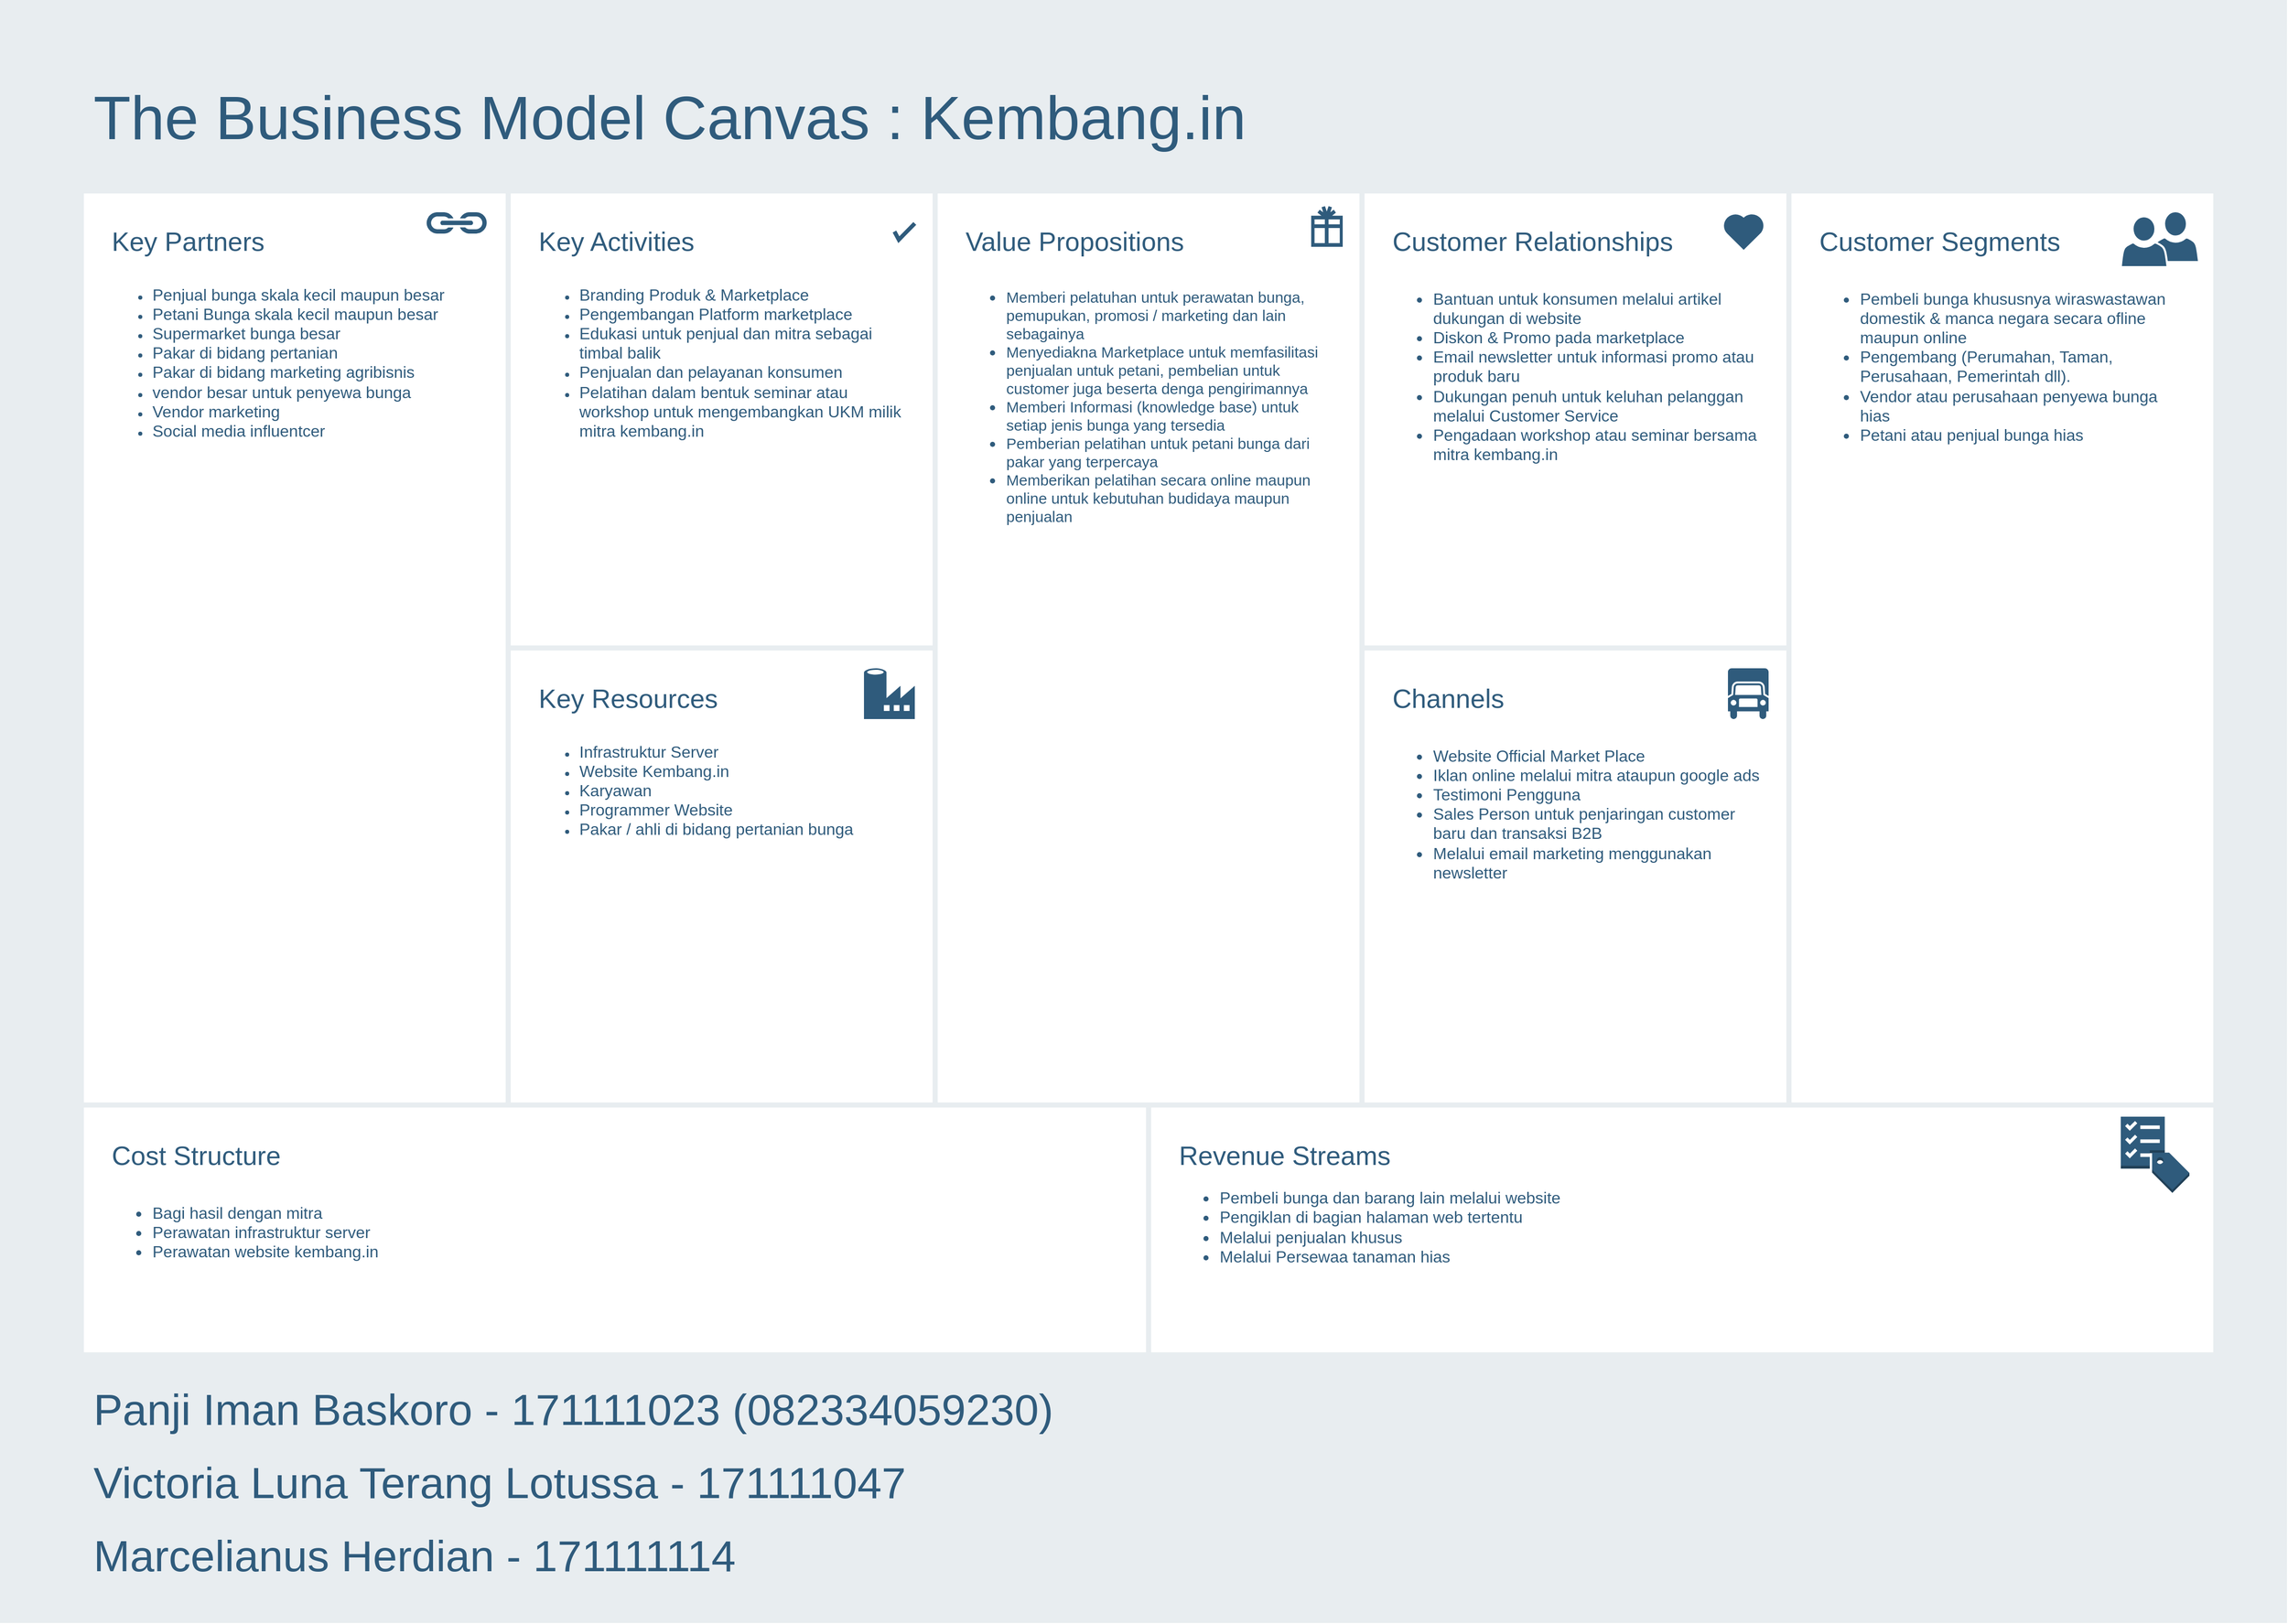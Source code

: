 <mxfile version="12.1.3" type="google" pages="1"><diagram id="07fea595-8f29-1299-0266-81d95cde20df" name="Page-1"><mxGraphModel dx="3254" dy="465" grid="1" gridSize="10" guides="1" tooltips="1" connect="1" arrows="1" fold="1" page="1" pageScale="1" pageWidth="2400" pageHeight="1800" background="#ffffff" math="0" shadow="0"><root><mxCell id="0"/><mxCell id="1" parent="0"/><mxCell id="698" value="" style="rounded=0;whiteSpace=wrap;html=1;shadow=0;labelBackgroundColor=none;strokeColor=none;strokeWidth=3;fillColor=#e8edf0;fontSize=60;fontColor=#2F5B7C;align=left;" parent="1" vertex="1"><mxGeometry x="-2322" y="96" width="2250" height="1598" as="geometry"/></mxCell><mxCell id="699" value="&lt;div style=&quot;font-size: 26px&quot;&gt;&lt;font style=&quot;font-size: 26px&quot;&gt;Customer Relationships&lt;/font&gt;&lt;/div&gt;&lt;div&gt;&lt;br&gt;&lt;/div&gt;&lt;ul style=&quot;font-size: 16px&quot;&gt;&lt;li&gt;&lt;font style=&quot;font-size: 16px&quot;&gt;Bantuan untuk konsumen melalui artikel dukungan di website&lt;/font&gt;&lt;/li&gt;&lt;li&gt;&lt;font style=&quot;font-size: 16px&quot;&gt;Diskon &amp;amp; Promo pada marketplace&lt;/font&gt;&lt;/li&gt;&lt;li&gt;&lt;font style=&quot;font-size: 16px&quot;&gt;Email newsletter untuk informasi promo atau produk baru&lt;/font&gt;&lt;/li&gt;&lt;li&gt;&lt;font style=&quot;font-size: 16px&quot;&gt;Dukungan penuh untuk keluhan pelanggan melalui Customer Service&lt;/font&gt;&lt;/li&gt;&lt;li&gt;&lt;font style=&quot;font-size: 16px&quot;&gt;Pengadaan workshop atau seminar bersama mitra kembang.in&lt;br&gt;&lt;/font&gt;&lt;/li&gt;&lt;/ul&gt;" style="rounded=0;whiteSpace=wrap;html=1;shadow=0;labelBackgroundColor=none;strokeColor=#e8edf0;strokeWidth=5;fillColor=#ffffff;fontSize=12;fontColor=#2F5B7C;align=left;verticalAlign=top;spacing=30;" parent="1" vertex="1"><mxGeometry x="-982" y="284" width="420" height="450" as="geometry"/></mxCell><mxCell id="700" value="&lt;font&gt;&lt;font style=&quot;font-size: 26px&quot;&gt;Key Partners&lt;/font&gt;&lt;br&gt;&lt;/font&gt;&lt;font style=&quot;font-size: 12px&quot;&gt;&lt;br style=&quot;font-size: 12px&quot;&gt;&lt;/font&gt;&lt;ul&gt;&lt;li&gt;&lt;font style=&quot;font-size: 16px&quot;&gt;Penjual bunga skala kecil maupun besar&lt;/font&gt;&lt;/li&gt;&lt;li&gt;&lt;font style=&quot;font-size: 16px&quot;&gt;Petani Bunga skala kecil maupun besar&lt;/font&gt;&lt;/li&gt;&lt;li&gt;&lt;font style=&quot;font-size: 16px&quot;&gt;Supermarket bunga besar&lt;/font&gt;&lt;/li&gt;&lt;li&gt;&lt;font style=&quot;font-size: 16px&quot;&gt;Pakar di bidang pertanian &lt;br&gt;&lt;/font&gt;&lt;/li&gt;&lt;li&gt;&lt;font style=&quot;font-size: 16px&quot;&gt;Pakar di bidang marketing agribisnis&lt;/font&gt;&lt;/li&gt;&lt;li&gt;&lt;font style=&quot;font-size: 16px&quot;&gt;vendor besar untuk penyewa bunga&lt;/font&gt;&lt;/li&gt;&lt;li&gt;&lt;font style=&quot;font-size: 16px&quot;&gt;Vendor marketing&lt;/font&gt;&lt;/li&gt;&lt;li&gt;&lt;font style=&quot;font-size: 16px&quot;&gt;Social media influentcer&lt;br&gt;&lt;/font&gt;&lt;/li&gt;&lt;/ul&gt;&lt;div&gt;&lt;br&gt;&lt;/div&gt;" style="rounded=0;whiteSpace=wrap;html=1;shadow=0;labelBackgroundColor=none;strokeColor=#e8edf0;strokeWidth=5;fillColor=#ffffff;fontSize=12;fontColor=#2F5B7C;align=left;verticalAlign=top;spacing=30;" parent="1" vertex="1"><mxGeometry x="-2242" y="284" width="420" height="900" as="geometry"/></mxCell><mxCell id="701" value="&lt;font&gt;&lt;font style=&quot;font-size: 26px&quot;&gt;Key Activities&lt;/font&gt;&lt;br style=&quot;font-size: 12px&quot;&gt;&lt;/font&gt;&lt;font&gt;&lt;br style=&quot;font-size: 12px&quot;&gt;&lt;/font&gt;&lt;ul&gt;&lt;li&gt;&lt;font style=&quot;font-size: 16px&quot;&gt;Branding Produk &amp;amp; Marketplace &lt;br&gt;&lt;/font&gt;&lt;/li&gt;&lt;li&gt;&lt;font style=&quot;font-size: 16px&quot;&gt;Pengembangan Platform marketplace&lt;/font&gt;&lt;/li&gt;&lt;li&gt;&lt;font style=&quot;font-size: 16px&quot;&gt;Edukasi untuk penjual dan mitra sebagai timbal balik&lt;/font&gt;&lt;/li&gt;&lt;li&gt;&lt;font style=&quot;font-size: 16px&quot;&gt;Penjualan dan pelayanan konsumen&lt;/font&gt;&lt;/li&gt;&lt;li&gt;&lt;font style=&quot;font-size: 16px&quot;&gt;Pelatihan dalam bentuk seminar atau workshop untuk mengembangkan UKM milik mitra kembang.in&lt;br&gt;&lt;/font&gt;&lt;/li&gt;&lt;/ul&gt;&lt;div&gt;&lt;font style=&quot;font-size: 16px&quot;&gt;&lt;br&gt; &lt;/font&gt;&lt;/div&gt;" style="rounded=0;whiteSpace=wrap;html=1;shadow=0;labelBackgroundColor=none;strokeColor=#e8edf0;strokeWidth=5;fillColor=#ffffff;fontSize=12;fontColor=#2F5B7C;align=left;verticalAlign=top;spacing=30;" parent="1" vertex="1"><mxGeometry x="-1822" y="284" width="420" height="450" as="geometry"/></mxCell><mxCell id="702" value="&lt;div&gt;&lt;font style=&quot;font-size: 26px&quot;&gt;Key Resources&lt;/font&gt;&lt;/div&gt;&lt;div&gt;&lt;br&gt;&lt;/div&gt;&lt;ul&gt;&lt;li&gt;&lt;font style=&quot;font-size: 16px&quot;&gt;Infrastruktur Server&lt;/font&gt;&lt;/li&gt;&lt;li&gt;&lt;font style=&quot;font-size: 16px&quot;&gt;Website Kembang.in&lt;/font&gt;&lt;/li&gt;&lt;li&gt;&lt;font style=&quot;font-size: 16px&quot;&gt;Karyawan&amp;nbsp;&lt;/font&gt;&lt;/li&gt;&lt;li&gt;&lt;font style=&quot;font-size: 16px&quot;&gt;Programmer Website&amp;nbsp;&lt;/font&gt;&lt;/li&gt;&lt;li&gt;&lt;font style=&quot;font-size: 16px&quot;&gt;Pakar / ahli di bidang pertanian bunga&lt;/font&gt;&lt;/li&gt;&lt;/ul&gt;" style="rounded=0;whiteSpace=wrap;html=1;shadow=0;labelBackgroundColor=none;strokeColor=#e8edf0;strokeWidth=5;fillColor=#ffffff;fontSize=12;fontColor=#2F5B7C;align=left;verticalAlign=top;spacing=30;" parent="1" vertex="1"><mxGeometry x="-1822" y="734" width="420" height="450" as="geometry"/></mxCell><mxCell id="703" value="&lt;div style=&quot;font-size: 26px&quot;&gt;&lt;font style=&quot;font-size: 26px&quot;&gt;Value Propositions&lt;/font&gt;&lt;/div&gt;&lt;div&gt;&lt;br&gt;&lt;/div&gt;&lt;ul style=&quot;font-size: 15px&quot;&gt;&lt;li&gt;&lt;font style=&quot;font-size: 15px&quot;&gt;Memberi pelatuhan untuk perawatan bunga, pemupukan, promosi / marketing dan lain sebagainya&lt;/font&gt;&lt;/li&gt;&lt;li&gt;&lt;font style=&quot;font-size: 15px&quot;&gt;Menyediakna Marketplace untuk memfasilitasi penjualan untuk petani, pembelian untuk customer juga beserta denga pengirimannya&lt;/font&gt;&lt;/li&gt;&lt;li&gt;&lt;font style=&quot;font-size: 15px&quot;&gt;Memberi Informasi (knowledge base) untuk setiap jenis bunga yang tersedia&lt;/font&gt;&lt;/li&gt;&lt;li&gt;&lt;font style=&quot;font-size: 15px&quot;&gt;Pemberian pelatihan untuk petani bunga dari pakar yang terpercaya&lt;/font&gt;&lt;/li&gt;&lt;li&gt;&lt;font style=&quot;font-size: 15px&quot;&gt;Memberikan pelatihan secara online maupun online untuk kebutuhan budidaya maupun penjualan&lt;br&gt;&lt;/font&gt;&lt;/li&gt;&lt;/ul&gt;" style="rounded=0;whiteSpace=wrap;html=1;shadow=0;labelBackgroundColor=none;strokeColor=#e8edf0;strokeWidth=5;fillColor=#ffffff;fontSize=12;fontColor=#2F5B7C;align=left;verticalAlign=top;spacing=30;" parent="1" vertex="1"><mxGeometry x="-1402" y="284" width="420" height="900" as="geometry"/></mxCell><mxCell id="704" value="&lt;div&gt;&lt;font style=&quot;font-size: 26px&quot;&gt;Customer Segments&lt;/font&gt;&lt;/div&gt;&lt;div&gt;&lt;br&gt;&lt;/div&gt;&lt;ul style=&quot;font-size: 16px&quot;&gt;&lt;li&gt;Pembeli bunga khususnya wiraswastawan domestik &amp;amp; manca negara secara ofline maupun online&lt;/li&gt;&lt;li&gt;Pengembang (Perumahan, Taman, Perusahaan, Pemerintah dll).&lt;/li&gt;&lt;li&gt;Vendor atau perusahaan penyewa bunga hias&lt;/li&gt;&lt;li&gt;Petani atau penjual bunga hias&lt;br&gt;&lt;/li&gt;&lt;/ul&gt;" style="rounded=0;whiteSpace=wrap;html=1;shadow=0;labelBackgroundColor=none;strokeColor=#e8edf0;strokeWidth=5;fillColor=#ffffff;fontSize=12;fontColor=#2F5B7C;align=left;verticalAlign=top;spacing=30;" parent="1" vertex="1"><mxGeometry x="-562" y="284" width="420" height="900" as="geometry"/></mxCell><mxCell id="705" value="&lt;div&gt;&lt;font style=&quot;font-size: 26px&quot;&gt;Channels&lt;/font&gt;&lt;/div&gt;&lt;div&gt;&lt;br&gt;&lt;/div&gt;&lt;ul style=&quot;font-size: 16px&quot;&gt;&lt;li&gt;&lt;font style=&quot;font-size: 16px&quot;&gt;Website Official Market Place&lt;/font&gt;&lt;/li&gt;&lt;li&gt;&lt;font style=&quot;font-size: 16px&quot;&gt;Iklan online melalui mitra ataupun google ads&lt;/font&gt;&lt;/li&gt;&lt;li&gt;&lt;font style=&quot;font-size: 16px&quot;&gt;Testimoni Pengguna&lt;/font&gt;&lt;/li&gt;&lt;li&gt;&lt;font style=&quot;font-size: 16px&quot;&gt;Sales Person untuk penjaringan customer baru dan transaksi B2B&lt;/font&gt;&lt;/li&gt;&lt;li&gt;&lt;font style=&quot;font-size: 16px&quot;&gt;Melalui email marketing menggunakan newsletter &lt;br&gt;&lt;/font&gt;&lt;/li&gt;&lt;/ul&gt;" style="rounded=0;whiteSpace=wrap;html=1;shadow=0;labelBackgroundColor=none;strokeColor=#e8edf0;strokeWidth=5;fillColor=#ffffff;fontSize=12;fontColor=#2F5B7C;align=left;verticalAlign=top;spacing=30;" parent="1" vertex="1"><mxGeometry x="-982" y="734" width="420" height="450" as="geometry"/></mxCell><mxCell id="706" value="&lt;div style=&quot;font-size: 26px&quot;&gt;&lt;font style=&quot;font-size: 26px&quot;&gt;Cost Structure&lt;/font&gt;&lt;/div&gt;&lt;div&gt;&lt;br&gt;&lt;/div&gt;&lt;ul style=&quot;font-size: 16px&quot;&gt;&lt;li&gt;&lt;font style=&quot;font-size: 16px&quot;&gt;Bagi hasil dengan mitra&lt;/font&gt;&lt;/li&gt;&lt;li&gt;&lt;font style=&quot;font-size: 16px&quot;&gt;Perawatan infrastruktur server&lt;/font&gt;&lt;/li&gt;&lt;li&gt;&lt;font style=&quot;font-size: 16px&quot;&gt;Perawatan website kembang.in &lt;br&gt;&lt;/font&gt;&lt;/li&gt;&lt;/ul&gt;" style="rounded=0;whiteSpace=wrap;html=1;shadow=0;labelBackgroundColor=none;strokeColor=#e8edf0;strokeWidth=5;fillColor=#ffffff;fontSize=12;fontColor=#2F5B7C;align=left;verticalAlign=top;spacing=30;" parent="1" vertex="1"><mxGeometry x="-2242" y="1184" width="1050" height="246" as="geometry"/></mxCell><mxCell id="707" value="&lt;div style=&quot;font-size: 26px&quot;&gt;&lt;font style=&quot;font-size: 26px&quot;&gt;Revenue Streams&lt;/font&gt;&lt;/div&gt;&lt;ul style=&quot;font-size: 16px&quot;&gt;&lt;li&gt;&lt;font style=&quot;font-size: 16px&quot;&gt;Pembeli bunga dan barang lain melalui website&lt;/font&gt;&lt;/li&gt;&lt;li&gt;&lt;font style=&quot;font-size: 16px&quot;&gt;Pengiklan di bagian halaman web tertentu&lt;/font&gt;&lt;/li&gt;&lt;li&gt;&lt;font style=&quot;font-size: 16px&quot;&gt;Melalui penjualan khusus&lt;/font&gt;&lt;/li&gt;&lt;li&gt;&lt;font style=&quot;font-size: 16px&quot;&gt;Melalui Persewaa tanaman hias&lt;br&gt;&lt;/font&gt;&lt;/li&gt;&lt;/ul&gt;" style="rounded=0;whiteSpace=wrap;html=1;shadow=0;labelBackgroundColor=none;strokeColor=#e8edf0;strokeWidth=5;fillColor=#ffffff;fontSize=12;fontColor=#2F5B7C;align=left;verticalAlign=top;spacing=30;" parent="1" vertex="1"><mxGeometry x="-1192" y="1184" width="1050" height="246" as="geometry"/></mxCell><mxCell id="708" value="The Business Model Canvas : Kembang.in" style="text;html=1;resizable=0;points=[];autosize=1;align=left;verticalAlign=top;spacingTop=-4;fontSize=60;fontColor=#2F5B7C;" parent="1" vertex="1"><mxGeometry x="-2232" y="174" width="1290" height="70" as="geometry"/></mxCell><mxCell id="709" value="" style="html=1;verticalLabelPosition=bottom;labelBackgroundColor=#ffffff;verticalAlign=top;shadow=0;dashed=0;strokeWidth=4;shape=mxgraph.ios7.misc.check;strokeColor=#2F5B7C;fillColor=#ffffff;gradientColor=none;fontSize=12;fontColor=#2F5B7C;align=left;" parent="1" vertex="1"><mxGeometry x="-1442" y="316" width="20" height="16" as="geometry"/></mxCell><mxCell id="710" value="" style="shape=mxgraph.signs.travel.present;html=1;fillColor=#2F5B7C;strokeColor=none;verticalLabelPosition=bottom;verticalAlign=top;align=center;shadow=0;labelBackgroundColor=none;fontSize=12;fontColor=#2F5B7C;" parent="1" vertex="1"><mxGeometry x="-1032" y="299" width="31" height="40" as="geometry"/></mxCell><mxCell id="711" value="" style="html=1;verticalLabelPosition=bottom;labelBackgroundColor=#ffffff;verticalAlign=top;strokeWidth=3;strokeColor=none;fillColor=#2F5B7C;shadow=0;dashed=0;shape=mxgraph.ios7.icons.heart;fontSize=12;fontColor=#2F5B7C;align=left;" parent="1" vertex="1"><mxGeometry x="-627.0" y="306" width="41" height="36" as="geometry"/></mxCell><mxCell id="715" value="" style="shadow=0;dashed=0;html=1;strokeColor=none;labelPosition=center;verticalLabelPosition=bottom;verticalAlign=top;shape=mxgraph.mscae.cloud.data_factory;fillColor=#2F5B7C;labelBackgroundColor=none;fontSize=10;fontColor=#2F5B7C;align=left;" parent="1" vertex="1"><mxGeometry x="-1472" y="754" width="50" height="50" as="geometry"/></mxCell><mxCell id="716" value="" style="shape=mxgraph.signs.transportation.truck_6;html=1;fillColor=#2F5B7C;strokeColor=none;verticalLabelPosition=bottom;verticalAlign=top;align=center;shadow=0;labelBackgroundColor=none;fontSize=10;fontColor=#2F5B7C;aspect=fixed;" parent="1" vertex="1"><mxGeometry x="-622" y="754" width="40" height="50" as="geometry"/></mxCell><mxCell id="717" value="" style="shape=image;html=1;verticalAlign=top;verticalLabelPosition=bottom;labelBackgroundColor=#ffffff;imageAspect=0;aspect=fixed;image=https://cdn4.iconfinder.com/data/icons/evil-icons-user-interface/64/price-128.png;shadow=0;strokeColor=#e8edf0;strokeWidth=3;fillColor=#2F5B7C;gradientColor=none;fontSize=10;fontColor=#2F5B7C;align=left;" parent="1" vertex="1"><mxGeometry x="-1258" y="1204" width="58" height="58" as="geometry"/></mxCell><mxCell id="718" value="" style="dashed=0;html=1;shape=mxgraph.aws3.checklist_cost;fillColor=#2F5B7C;gradientColor=none;shadow=0;labelBackgroundColor=none;strokeColor=none;strokeWidth=3;fontSize=10;fontColor=#2F5B7C;align=left;" parent="1" vertex="1"><mxGeometry x="-235.5" y="1195.5" width="67.5" height="75" as="geometry"/></mxCell><mxCell id="719" value="" style="shadow=0;dashed=0;html=1;strokeColor=none;fillColor=#2F5B7C;labelPosition=center;verticalLabelPosition=bottom;verticalAlign=top;outlineConnect=0;shape=mxgraph.office.concepts.link;labelBackgroundColor=none;fontSize=10;fontColor=#000000;align=left;" parent="1" vertex="1"><mxGeometry x="-1903" y="305" width="61" height="21" as="geometry"/></mxCell><mxCell id="720" value="" style="group" parent="1" vertex="1" connectable="0"><mxGeometry x="-235.5" y="309" width="69" height="50" as="geometry"/></mxCell><mxCell id="721" value="" style="shadow=0;dashed=0;html=1;strokeColor=#FFFFFF;labelPosition=center;verticalLabelPosition=bottom;verticalAlign=top;outlineConnect=0;shape=mxgraph.office.users.user;fillColor=#2F5B7C;labelBackgroundColor=none;fontSize=10;fontColor=#000000;align=left;strokeWidth=2;" parent="720" vertex="1"><mxGeometry x="31" y="-5" width="46" height="50" as="geometry"/></mxCell><mxCell id="722" value="" style="shadow=0;dashed=0;html=1;strokeColor=#FFFFFF;labelPosition=center;verticalLabelPosition=bottom;verticalAlign=top;outlineConnect=0;shape=mxgraph.office.users.user;fillColor=#2F5B7C;labelBackgroundColor=none;fontSize=10;fontColor=#000000;align=left;strokeWidth=2;" parent="720" vertex="1"><mxGeometry width="46" height="50" as="geometry"/></mxCell><mxCell id="acAIpniKZupg49prxgDs-722" value="&lt;font style=&quot;font-size: 43px&quot;&gt;Panji Iman Baskoro - 171111023 (082334059230)&lt;br&gt;Victoria Luna Terang Lotussa - 171111047&lt;br&gt;Marcelianus Herdian - 171111114&amp;nbsp;&lt;/font&gt;" style="text;html=1;resizable=0;points=[];autosize=1;align=left;verticalAlign=top;spacingTop=-4;fontSize=60;fontColor=#2F5B7C;" parent="1" vertex="1"><mxGeometry x="-2232" y="1440" width="960" height="230" as="geometry"/></mxCell></root></mxGraphModel></diagram></mxfile>